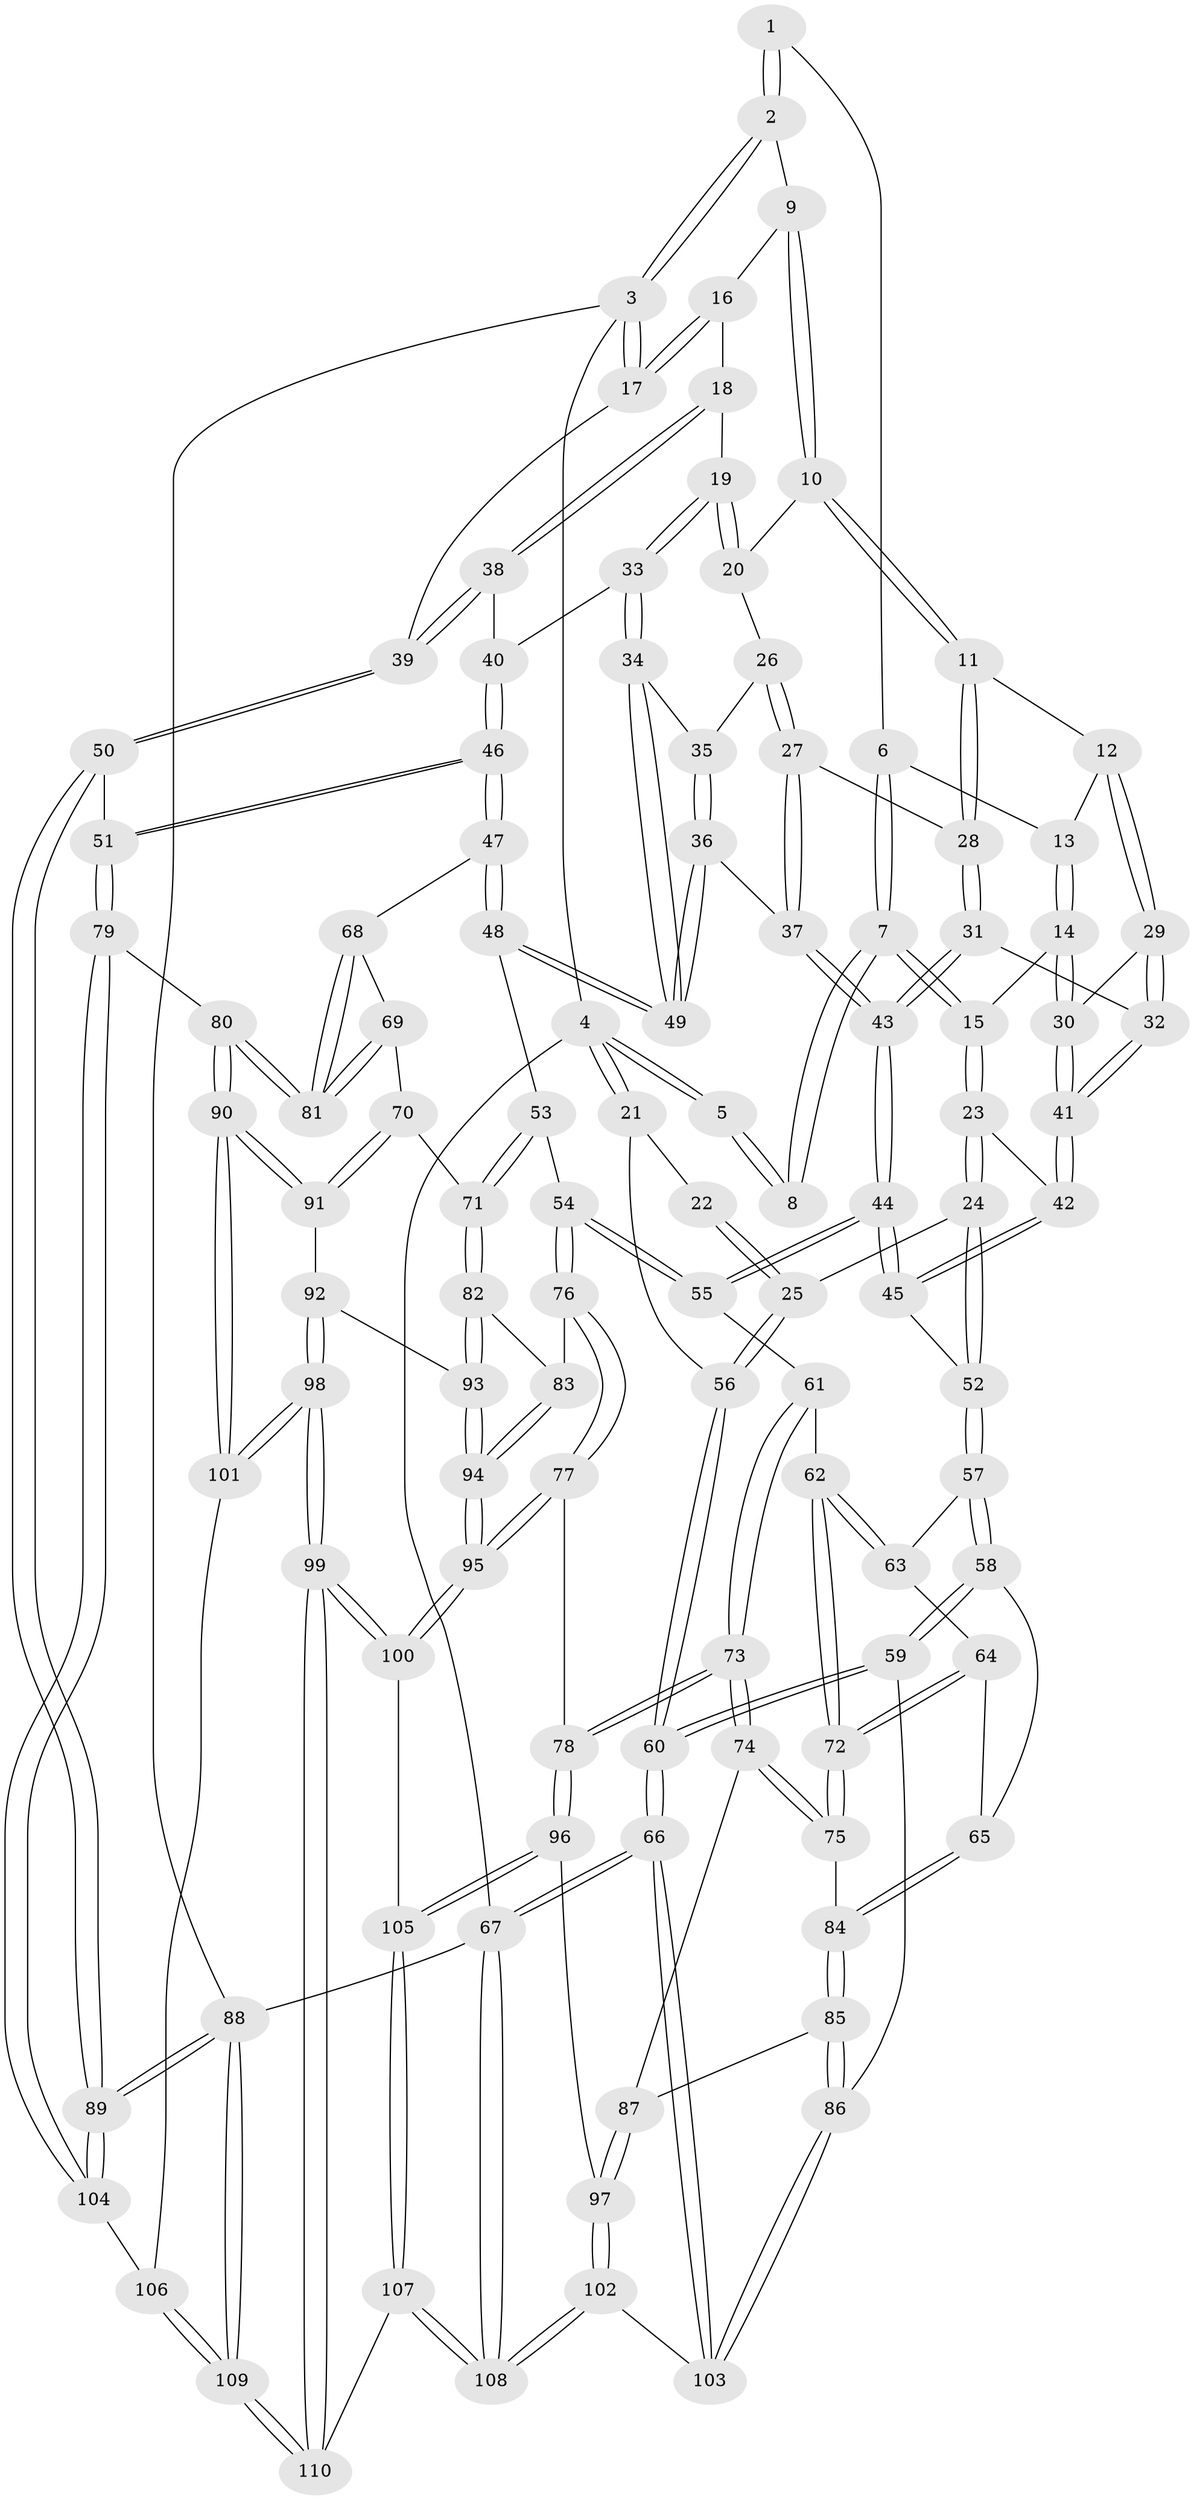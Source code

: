 // coarse degree distribution, {5: 0.34545454545454546, 11: 0.01818181818181818, 2: 0.03636363636363636, 7: 0.09090909090909091, 4: 0.2727272727272727, 3: 0.12727272727272726, 6: 0.10909090909090909}
// Generated by graph-tools (version 1.1) at 2025/21/03/04/25 18:21:03]
// undirected, 110 vertices, 272 edges
graph export_dot {
graph [start="1"]
  node [color=gray90,style=filled];
  1 [pos="+0.49835196657769776+0"];
  2 [pos="+0.6333853564919795+0"];
  3 [pos="+1+0"];
  4 [pos="+0+0"];
  5 [pos="+0.2983492522843616+0"];
  6 [pos="+0.4137663483442069+0.155617144589269"];
  7 [pos="+0.23148863032296735+0.16592127088475675"];
  8 [pos="+0.22857050686317779+0.15992966045842302"];
  9 [pos="+0.6747738724333341+0.057204077800714334"];
  10 [pos="+0.6738348203469523+0.0747152833009218"];
  11 [pos="+0.48364784701295543+0.25061070361726034"];
  12 [pos="+0.47458912382485946+0.2492956164398961"];
  13 [pos="+0.4244483276557036+0.2173120312270794"];
  14 [pos="+0.2975670451562148+0.25855891944425763"];
  15 [pos="+0.25366635889418937+0.24925838658792795"];
  16 [pos="+0.8776550492823474+0.10910809968888649"];
  17 [pos="+1+0"];
  18 [pos="+0.9846966926714878+0.23551174241134484"];
  19 [pos="+0.8506997946434913+0.2770238562929622"];
  20 [pos="+0.6946948928546515+0.14962022407071077"];
  21 [pos="+0+0.14067651027701236"];
  22 [pos="+0.14449073162059523+0.16308378495286724"];
  23 [pos="+0.1909901023365039+0.37319119690466407"];
  24 [pos="+0.11099506321643024+0.4382903071296854"];
  25 [pos="+0.053686455055823104+0.43022191130780113"];
  26 [pos="+0.6782326941474438+0.23377340925897666"];
  27 [pos="+0.6026332146879948+0.3286647234343547"];
  28 [pos="+0.5116157370063762+0.3143510791875485"];
  29 [pos="+0.4017484898810894+0.3206559129200411"];
  30 [pos="+0.37880224553719505+0.32881908101827056"];
  31 [pos="+0.4920086124569887+0.3613831735013059"];
  32 [pos="+0.47201634489223104+0.3648310198110255"];
  33 [pos="+0.835187609447425+0.3616810596479022"];
  34 [pos="+0.7890642437467161+0.4027143777451226"];
  35 [pos="+0.6834934458252911+0.2473666677036194"];
  36 [pos="+0.6945412426582075+0.45120587056134887"];
  37 [pos="+0.6190343731482798+0.4330102773654943"];
  38 [pos="+1+0.26487756189539075"];
  39 [pos="+1+0.25870695738739524"];
  40 [pos="+0.923967840476731+0.39877271525678853"];
  41 [pos="+0.37617682696360527+0.4253818642507166"];
  42 [pos="+0.37535089209671224+0.42726909326879126"];
  43 [pos="+0.5398561521379321+0.4700829688887516"];
  44 [pos="+0.4721577108547499+0.5663265315882633"];
  45 [pos="+0.39206821528899927+0.4768251306769516"];
  46 [pos="+0.9267191490524768+0.6104760438461828"];
  47 [pos="+0.8066281441088116+0.5736342494224418"];
  48 [pos="+0.775649963537412+0.5519235758946487"];
  49 [pos="+0.7493191000264358+0.479124037812341"];
  50 [pos="+1+0.6201994024803236"];
  51 [pos="+0.9489454571040066+0.6245508992483658"];
  52 [pos="+0.17958098342368475+0.5367881492784352"];
  53 [pos="+0.6263223356932799+0.6228322360893086"];
  54 [pos="+0.5221483547344606+0.6098692440487294"];
  55 [pos="+0.4723289575036407+0.5714263301303061"];
  56 [pos="+0+0.4114457064682173"];
  57 [pos="+0.18872942070026796+0.5628210825644215"];
  58 [pos="+0.13993141635700454+0.6631503059445767"];
  59 [pos="+0.07592718259048721+0.7559520859151323"];
  60 [pos="+0+0.8655111862050815"];
  61 [pos="+0.42275413988250615+0.6094445192332175"];
  62 [pos="+0.3496062709057435+0.6311449720404047"];
  63 [pos="+0.21272660595829815+0.578820865907678"];
  64 [pos="+0.2414595980331127+0.6990446657338083"];
  65 [pos="+0.23095116532817375+0.7170167671971992"];
  66 [pos="+0+1"];
  67 [pos="+0+1"];
  68 [pos="+0.7515350245359702+0.6889078230934114"];
  69 [pos="+0.6829469463013881+0.7404294810101294"];
  70 [pos="+0.6720727437601447+0.7425938981018334"];
  71 [pos="+0.6609480740426975+0.7397139785731005"];
  72 [pos="+0.3190531820579975+0.7051737655905358"];
  73 [pos="+0.4203157251537741+0.777726494079043"];
  74 [pos="+0.3188519161994933+0.7140102087761316"];
  75 [pos="+0.31879531911555414+0.7090497109041652"];
  76 [pos="+0.533057451602791+0.7222267977557726"];
  77 [pos="+0.471384884794888+0.8062464238523278"];
  78 [pos="+0.4292079076999127+0.8104309254661086"];
  79 [pos="+0.8723626648967008+0.7954813340897555"];
  80 [pos="+0.8044452534697241+0.818123973672141"];
  81 [pos="+0.7750879874311916+0.7829474164656146"];
  82 [pos="+0.6426893554893702+0.7539257176452799"];
  83 [pos="+0.5856003932198723+0.7611466981647133"];
  84 [pos="+0.2292358502305708+0.733068906030087"];
  85 [pos="+0.21517121393913416+0.7892732075754044"];
  86 [pos="+0.21193196607439244+0.7912099832193978"];
  87 [pos="+0.2976770936748292+0.7794479666941683"];
  88 [pos="+1+1"];
  89 [pos="+1+0.8862252758130509"];
  90 [pos="+0.7678698854574145+0.8570837297846314"];
  91 [pos="+0.6989162257920012+0.8064821635135653"];
  92 [pos="+0.6547661322382694+0.8300504287171688"];
  93 [pos="+0.6391343404214794+0.810706241763171"];
  94 [pos="+0.5681003404459305+0.8430140587162184"];
  95 [pos="+0.5553477423069672+0.8632678849313375"];
  96 [pos="+0.38185610123005664+0.8586409042191093"];
  97 [pos="+0.37461028861751106+0.8590365702936039"];
  98 [pos="+0.6760545569287282+1"];
  99 [pos="+0.6743495024929755+1"];
  100 [pos="+0.5559403604880465+0.8652083666829006"];
  101 [pos="+0.7580078349074366+0.8800241904668752"];
  102 [pos="+0.3016576794971232+0.9129469127528623"];
  103 [pos="+0.2251786177699631+0.8758527023168908"];
  104 [pos="+0.9117570772712967+0.8575465820251572"];
  105 [pos="+0.437570001443044+0.9414224208876307"];
  106 [pos="+0.9067934395776439+0.9360452199832857"];
  107 [pos="+0.5034569041501827+1"];
  108 [pos="+0.24625012203912208+1"];
  109 [pos="+0.9403117448320879+1"];
  110 [pos="+0.6768454555223908+1"];
  1 -- 2;
  1 -- 2;
  1 -- 6;
  2 -- 3;
  2 -- 3;
  2 -- 9;
  3 -- 4;
  3 -- 17;
  3 -- 17;
  3 -- 88;
  4 -- 5;
  4 -- 5;
  4 -- 21;
  4 -- 21;
  4 -- 67;
  5 -- 8;
  5 -- 8;
  6 -- 7;
  6 -- 7;
  6 -- 13;
  7 -- 8;
  7 -- 8;
  7 -- 15;
  7 -- 15;
  9 -- 10;
  9 -- 10;
  9 -- 16;
  10 -- 11;
  10 -- 11;
  10 -- 20;
  11 -- 12;
  11 -- 28;
  11 -- 28;
  12 -- 13;
  12 -- 29;
  12 -- 29;
  13 -- 14;
  13 -- 14;
  14 -- 15;
  14 -- 30;
  14 -- 30;
  15 -- 23;
  15 -- 23;
  16 -- 17;
  16 -- 17;
  16 -- 18;
  17 -- 39;
  18 -- 19;
  18 -- 38;
  18 -- 38;
  19 -- 20;
  19 -- 20;
  19 -- 33;
  19 -- 33;
  20 -- 26;
  21 -- 22;
  21 -- 56;
  22 -- 25;
  22 -- 25;
  23 -- 24;
  23 -- 24;
  23 -- 42;
  24 -- 25;
  24 -- 52;
  24 -- 52;
  25 -- 56;
  25 -- 56;
  26 -- 27;
  26 -- 27;
  26 -- 35;
  27 -- 28;
  27 -- 37;
  27 -- 37;
  28 -- 31;
  28 -- 31;
  29 -- 30;
  29 -- 32;
  29 -- 32;
  30 -- 41;
  30 -- 41;
  31 -- 32;
  31 -- 43;
  31 -- 43;
  32 -- 41;
  32 -- 41;
  33 -- 34;
  33 -- 34;
  33 -- 40;
  34 -- 35;
  34 -- 49;
  34 -- 49;
  35 -- 36;
  35 -- 36;
  36 -- 37;
  36 -- 49;
  36 -- 49;
  37 -- 43;
  37 -- 43;
  38 -- 39;
  38 -- 39;
  38 -- 40;
  39 -- 50;
  39 -- 50;
  40 -- 46;
  40 -- 46;
  41 -- 42;
  41 -- 42;
  42 -- 45;
  42 -- 45;
  43 -- 44;
  43 -- 44;
  44 -- 45;
  44 -- 45;
  44 -- 55;
  44 -- 55;
  45 -- 52;
  46 -- 47;
  46 -- 47;
  46 -- 51;
  46 -- 51;
  47 -- 48;
  47 -- 48;
  47 -- 68;
  48 -- 49;
  48 -- 49;
  48 -- 53;
  50 -- 51;
  50 -- 89;
  50 -- 89;
  51 -- 79;
  51 -- 79;
  52 -- 57;
  52 -- 57;
  53 -- 54;
  53 -- 71;
  53 -- 71;
  54 -- 55;
  54 -- 55;
  54 -- 76;
  54 -- 76;
  55 -- 61;
  56 -- 60;
  56 -- 60;
  57 -- 58;
  57 -- 58;
  57 -- 63;
  58 -- 59;
  58 -- 59;
  58 -- 65;
  59 -- 60;
  59 -- 60;
  59 -- 86;
  60 -- 66;
  60 -- 66;
  61 -- 62;
  61 -- 73;
  61 -- 73;
  62 -- 63;
  62 -- 63;
  62 -- 72;
  62 -- 72;
  63 -- 64;
  64 -- 65;
  64 -- 72;
  64 -- 72;
  65 -- 84;
  65 -- 84;
  66 -- 67;
  66 -- 67;
  66 -- 103;
  66 -- 103;
  67 -- 108;
  67 -- 108;
  67 -- 88;
  68 -- 69;
  68 -- 81;
  68 -- 81;
  69 -- 70;
  69 -- 81;
  69 -- 81;
  70 -- 71;
  70 -- 91;
  70 -- 91;
  71 -- 82;
  71 -- 82;
  72 -- 75;
  72 -- 75;
  73 -- 74;
  73 -- 74;
  73 -- 78;
  73 -- 78;
  74 -- 75;
  74 -- 75;
  74 -- 87;
  75 -- 84;
  76 -- 77;
  76 -- 77;
  76 -- 83;
  77 -- 78;
  77 -- 95;
  77 -- 95;
  78 -- 96;
  78 -- 96;
  79 -- 80;
  79 -- 104;
  79 -- 104;
  80 -- 81;
  80 -- 81;
  80 -- 90;
  80 -- 90;
  82 -- 83;
  82 -- 93;
  82 -- 93;
  83 -- 94;
  83 -- 94;
  84 -- 85;
  84 -- 85;
  85 -- 86;
  85 -- 86;
  85 -- 87;
  86 -- 103;
  86 -- 103;
  87 -- 97;
  87 -- 97;
  88 -- 89;
  88 -- 89;
  88 -- 109;
  88 -- 109;
  89 -- 104;
  89 -- 104;
  90 -- 91;
  90 -- 91;
  90 -- 101;
  90 -- 101;
  91 -- 92;
  92 -- 93;
  92 -- 98;
  92 -- 98;
  93 -- 94;
  93 -- 94;
  94 -- 95;
  94 -- 95;
  95 -- 100;
  95 -- 100;
  96 -- 97;
  96 -- 105;
  96 -- 105;
  97 -- 102;
  97 -- 102;
  98 -- 99;
  98 -- 99;
  98 -- 101;
  98 -- 101;
  99 -- 100;
  99 -- 100;
  99 -- 110;
  99 -- 110;
  100 -- 105;
  101 -- 106;
  102 -- 103;
  102 -- 108;
  102 -- 108;
  104 -- 106;
  105 -- 107;
  105 -- 107;
  106 -- 109;
  106 -- 109;
  107 -- 108;
  107 -- 108;
  107 -- 110;
  109 -- 110;
  109 -- 110;
}
